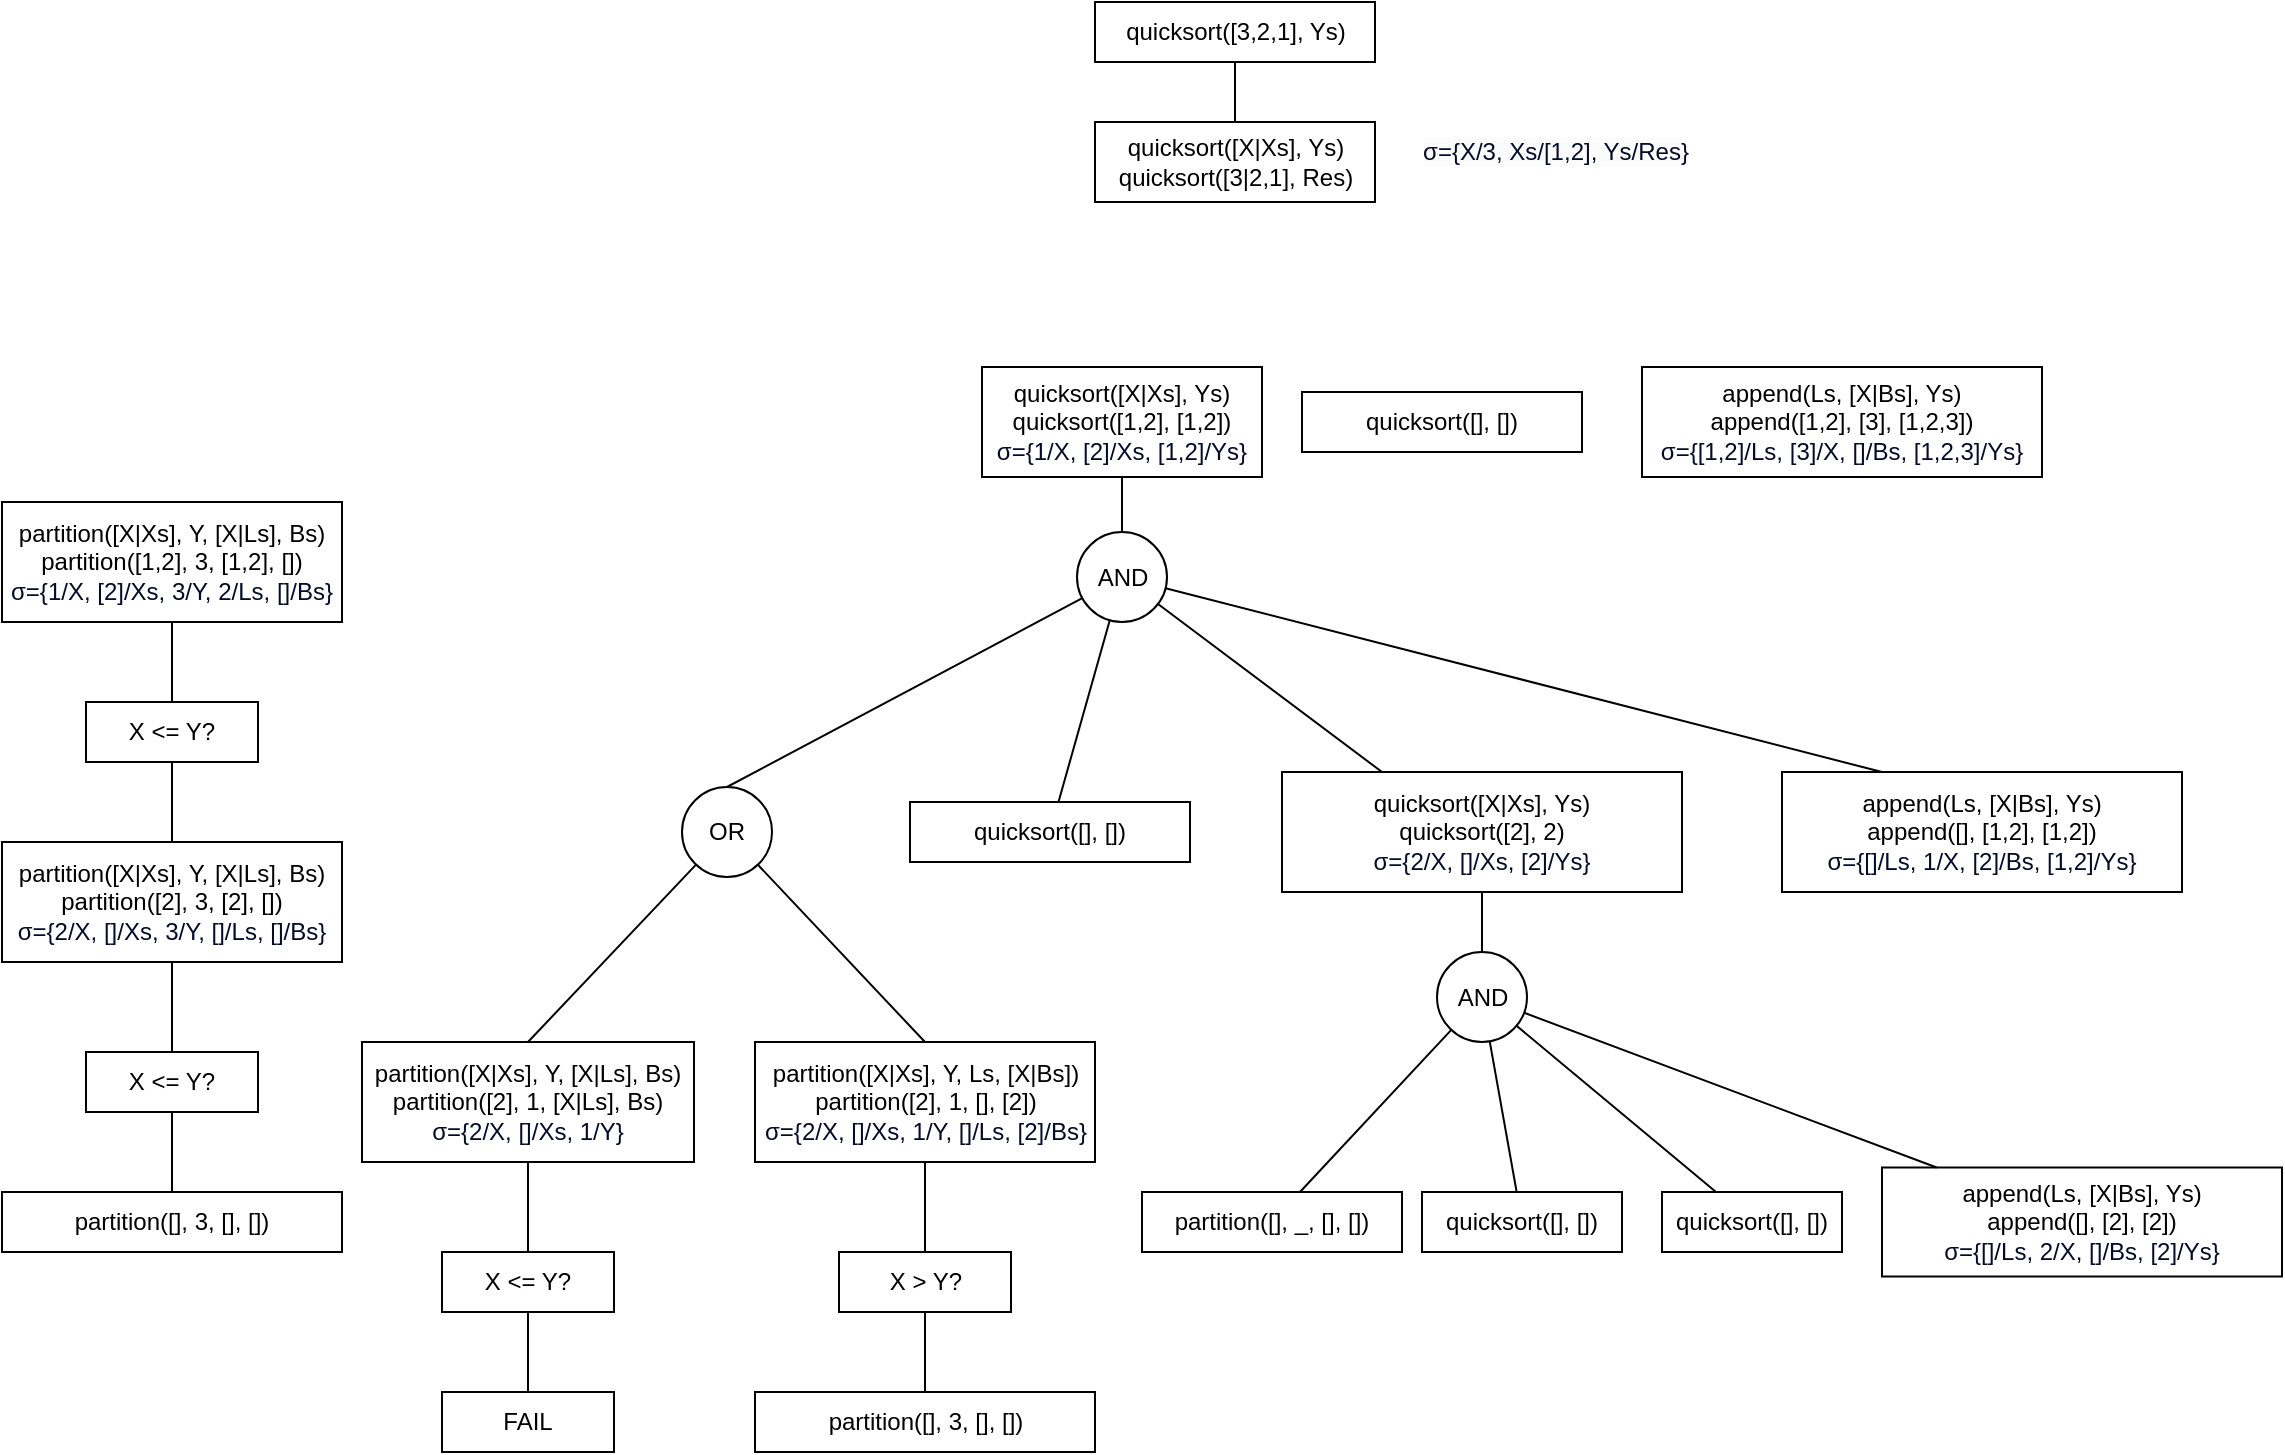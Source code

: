 <mxfile version="24.2.5" type="device" pages="2">
  <diagram name="Страница — 1" id="icP3bFFncq4-kZFxCMhA">
    <mxGraphModel dx="2245" dy="828" grid="1" gridSize="10" guides="1" tooltips="1" connect="1" arrows="1" fold="1" page="1" pageScale="1" pageWidth="827" pageHeight="1169" math="0" shadow="0">
      <root>
        <mxCell id="0" />
        <mxCell id="1" parent="0" />
        <mxCell id="sJM33WFP24mcgbbnaKJ1-2" style="edgeStyle=orthogonalEdgeStyle;rounded=0;orthogonalLoop=1;jettySize=auto;html=1;endArrow=none;endFill=0;" parent="1" source="pPHuiZjJPR0p-3PpB9Uw-1" target="sJM33WFP24mcgbbnaKJ1-1" edge="1">
          <mxGeometry relative="1" as="geometry" />
        </mxCell>
        <mxCell id="pPHuiZjJPR0p-3PpB9Uw-1" value="quicksort([3,2,1], Ys)" style="rounded=0;whiteSpace=wrap;html=1;fillColor=none;" parent="1" vertex="1">
          <mxGeometry x="226.5" y="50" width="140" height="30" as="geometry" />
        </mxCell>
        <mxCell id="pPHuiZjJPR0p-3PpB9Uw-7" style="edgeStyle=none;shape=connector;rounded=0;orthogonalLoop=1;jettySize=auto;html=1;strokeColor=default;align=center;verticalAlign=middle;fontFamily=Helvetica;fontSize=11;fontColor=default;labelBackgroundColor=default;endArrow=none;endFill=0;" parent="1" source="pPHuiZjJPR0p-3PpB9Uw-2" target="pPHuiZjJPR0p-3PpB9Uw-6" edge="1">
          <mxGeometry relative="1" as="geometry" />
        </mxCell>
        <mxCell id="pPHuiZjJPR0p-3PpB9Uw-2" value="partition([X|Xs], Y, [X|Ls], Bs)&lt;br&gt;partition([1,2], 3, [1,2], [])&lt;br&gt;&lt;span style=&quot;color: rgb(4, 12, 40); font-family: &amp;quot;Google Sans&amp;quot;, Arial, sans-serif; text-align: left;&quot;&gt;σ={1/X, [2]/Xs, 3/Y, 2/Ls, []/Bs}&lt;/span&gt;" style="rounded=0;whiteSpace=wrap;html=1;fillColor=none;" parent="1" vertex="1">
          <mxGeometry x="-320" y="300" width="170" height="60" as="geometry" />
        </mxCell>
        <mxCell id="pPHuiZjJPR0p-3PpB9Uw-9" style="edgeStyle=none;shape=connector;rounded=0;orthogonalLoop=1;jettySize=auto;html=1;strokeColor=default;align=center;verticalAlign=middle;fontFamily=Helvetica;fontSize=11;fontColor=default;labelBackgroundColor=default;endArrow=none;endFill=0;" parent="1" source="pPHuiZjJPR0p-3PpB9Uw-6" target="pPHuiZjJPR0p-3PpB9Uw-8" edge="1">
          <mxGeometry relative="1" as="geometry" />
        </mxCell>
        <mxCell id="pPHuiZjJPR0p-3PpB9Uw-6" value="X &amp;lt;= Y?" style="rounded=0;whiteSpace=wrap;html=1;fillColor=none;" parent="1" vertex="1">
          <mxGeometry x="-278" y="400" width="86" height="30" as="geometry" />
        </mxCell>
        <mxCell id="pPHuiZjJPR0p-3PpB9Uw-11" style="edgeStyle=none;shape=connector;rounded=0;orthogonalLoop=1;jettySize=auto;html=1;strokeColor=default;align=center;verticalAlign=middle;fontFamily=Helvetica;fontSize=11;fontColor=default;labelBackgroundColor=default;endArrow=none;endFill=0;" parent="1" source="pPHuiZjJPR0p-3PpB9Uw-8" target="pPHuiZjJPR0p-3PpB9Uw-10" edge="1">
          <mxGeometry relative="1" as="geometry" />
        </mxCell>
        <mxCell id="pPHuiZjJPR0p-3PpB9Uw-8" value="partition([X|Xs], Y, [X|Ls], Bs)&lt;div&gt;partition([2], 3, [2], [])&lt;br&gt;&lt;/div&gt;&lt;div&gt;&lt;span style=&quot;color: rgb(4, 12, 40); font-family: &amp;quot;Google Sans&amp;quot;, Arial, sans-serif; text-align: left;&quot;&gt;σ={2/X, []/Xs, 3/Y, []/Ls, []/Bs}&lt;/span&gt;&lt;br&gt;&lt;/div&gt;" style="rounded=0;whiteSpace=wrap;html=1;fillColor=none;" parent="1" vertex="1">
          <mxGeometry x="-320" y="470" width="170" height="60" as="geometry" />
        </mxCell>
        <mxCell id="pPHuiZjJPR0p-3PpB9Uw-13" style="edgeStyle=none;shape=connector;rounded=0;orthogonalLoop=1;jettySize=auto;html=1;strokeColor=default;align=center;verticalAlign=middle;fontFamily=Helvetica;fontSize=11;fontColor=default;labelBackgroundColor=default;endArrow=none;endFill=0;" parent="1" source="pPHuiZjJPR0p-3PpB9Uw-10" target="pPHuiZjJPR0p-3PpB9Uw-12" edge="1">
          <mxGeometry relative="1" as="geometry" />
        </mxCell>
        <mxCell id="pPHuiZjJPR0p-3PpB9Uw-10" value="X &amp;lt;= Y?" style="rounded=0;whiteSpace=wrap;html=1;fillColor=none;" parent="1" vertex="1">
          <mxGeometry x="-278" y="575" width="86" height="30" as="geometry" />
        </mxCell>
        <mxCell id="pPHuiZjJPR0p-3PpB9Uw-12" value="partition([], 3, [], [])" style="rounded=0;whiteSpace=wrap;html=1;fillColor=none;" parent="1" vertex="1">
          <mxGeometry x="-320" y="645" width="170" height="30" as="geometry" />
        </mxCell>
        <mxCell id="36p-5_c4yw61lFbR9wEf-15" style="edgeStyle=none;rounded=0;orthogonalLoop=1;jettySize=auto;html=1;exitX=0.5;exitY=1;exitDx=0;exitDy=0;strokeColor=default;align=center;verticalAlign=middle;fontFamily=Helvetica;fontSize=11;fontColor=default;labelBackgroundColor=default;endArrow=none;endFill=0;" parent="1" source="pPHuiZjJPR0p-3PpB9Uw-21" target="36p-5_c4yw61lFbR9wEf-10" edge="1">
          <mxGeometry relative="1" as="geometry" />
        </mxCell>
        <mxCell id="pPHuiZjJPR0p-3PpB9Uw-21" value="quicksort([X|Xs], Ys)&lt;br&gt;quicksort([1,2], [1,2])&lt;br&gt;&lt;span style=&quot;color: rgb(4, 12, 40); font-family: &amp;quot;Google Sans&amp;quot;, Arial, sans-serif; text-align: left;&quot;&gt;σ={1/X, [2]/Xs, [1,2]/Ys}&lt;/span&gt;" style="rounded=0;whiteSpace=wrap;html=1;fillColor=none;" parent="1" vertex="1">
          <mxGeometry x="170" y="232.5" width="140" height="55" as="geometry" />
        </mxCell>
        <mxCell id="pPHuiZjJPR0p-3PpB9Uw-26" style="edgeStyle=none;shape=connector;rounded=0;orthogonalLoop=1;jettySize=auto;html=1;exitX=0.5;exitY=1;exitDx=0;exitDy=0;entryX=0.5;entryY=0;entryDx=0;entryDy=0;strokeColor=default;align=center;verticalAlign=middle;fontFamily=Helvetica;fontSize=11;fontColor=default;labelBackgroundColor=default;endArrow=none;endFill=0;" parent="1" source="pPHuiZjJPR0p-3PpB9Uw-23" target="pPHuiZjJPR0p-3PpB9Uw-25" edge="1">
          <mxGeometry relative="1" as="geometry" />
        </mxCell>
        <mxCell id="36p-5_c4yw61lFbR9wEf-12" style="edgeStyle=none;rounded=0;orthogonalLoop=1;jettySize=auto;html=1;exitX=0.5;exitY=0;exitDx=0;exitDy=0;strokeColor=default;align=center;verticalAlign=middle;fontFamily=Helvetica;fontSize=11;fontColor=default;labelBackgroundColor=default;endArrow=none;endFill=0;" parent="1" source="pPHuiZjJPR0p-3PpB9Uw-23" target="36p-5_c4yw61lFbR9wEf-11" edge="1">
          <mxGeometry relative="1" as="geometry" />
        </mxCell>
        <mxCell id="pPHuiZjJPR0p-3PpB9Uw-23" value="partition([X|Xs], Y, [X|Ls], Bs)&lt;br&gt;partition([2], 1, [X|Ls], Bs)&lt;br&gt;&lt;span style=&quot;color: rgb(4, 12, 40); font-family: &amp;quot;Google Sans&amp;quot;, Arial, sans-serif; text-align: left;&quot;&gt;σ={2/X, []/Xs, 1/Y}&lt;/span&gt;" style="rounded=0;whiteSpace=wrap;html=1;fillColor=none;" parent="1" vertex="1">
          <mxGeometry x="-140" y="570" width="166" height="60" as="geometry" />
        </mxCell>
        <mxCell id="pPHuiZjJPR0p-3PpB9Uw-25" value="X &amp;lt;= Y?" style="rounded=0;whiteSpace=wrap;html=1;fillColor=none;" parent="1" vertex="1">
          <mxGeometry x="-100" y="675" width="86" height="30" as="geometry" />
        </mxCell>
        <mxCell id="pPHuiZjJPR0p-3PpB9Uw-54" style="edgeStyle=none;shape=connector;rounded=0;orthogonalLoop=1;jettySize=auto;html=1;strokeColor=default;align=center;verticalAlign=middle;fontFamily=Helvetica;fontSize=11;fontColor=default;labelBackgroundColor=default;endArrow=none;endFill=0;" parent="1" source="pPHuiZjJPR0p-3PpB9Uw-34" target="36p-5_c4yw61lFbR9wEf-10" edge="1">
          <mxGeometry relative="1" as="geometry" />
        </mxCell>
        <mxCell id="pPHuiZjJPR0p-3PpB9Uw-34" value="quicksort([], [])" style="rounded=0;whiteSpace=wrap;html=1;fillColor=none;" parent="1" vertex="1">
          <mxGeometry x="134" y="450" width="140" height="30" as="geometry" />
        </mxCell>
        <mxCell id="CjEijU1j46je_lSr82Wb-22" style="edgeStyle=none;shape=connector;rounded=0;orthogonalLoop=1;jettySize=auto;html=1;strokeColor=default;align=center;verticalAlign=middle;fontFamily=Helvetica;fontSize=11;fontColor=default;labelBackgroundColor=default;endArrow=none;endFill=0;" parent="1" source="36p-5_c4yw61lFbR9wEf-16" target="CjEijU1j46je_lSr82Wb-21" edge="1">
          <mxGeometry relative="1" as="geometry" />
        </mxCell>
        <mxCell id="CjEijU1j46je_lSr82Wb-27" style="edgeStyle=none;shape=connector;rounded=0;orthogonalLoop=1;jettySize=auto;html=1;strokeColor=default;align=center;verticalAlign=middle;fontFamily=Helvetica;fontSize=11;fontColor=default;labelBackgroundColor=default;endArrow=none;endFill=0;" parent="1" source="36p-5_c4yw61lFbR9wEf-16" target="CjEijU1j46je_lSr82Wb-25" edge="1">
          <mxGeometry relative="1" as="geometry" />
        </mxCell>
        <mxCell id="CjEijU1j46je_lSr82Wb-28" style="edgeStyle=none;shape=connector;rounded=0;orthogonalLoop=1;jettySize=auto;html=1;strokeColor=default;align=center;verticalAlign=middle;fontFamily=Helvetica;fontSize=11;fontColor=default;labelBackgroundColor=default;endArrow=none;endFill=0;" parent="1" source="36p-5_c4yw61lFbR9wEf-16" target="CjEijU1j46je_lSr82Wb-26" edge="1">
          <mxGeometry relative="1" as="geometry" />
        </mxCell>
        <mxCell id="CjEijU1j46je_lSr82Wb-30" style="edgeStyle=none;shape=connector;rounded=0;orthogonalLoop=1;jettySize=auto;html=1;strokeColor=default;align=center;verticalAlign=middle;fontFamily=Helvetica;fontSize=11;fontColor=default;labelBackgroundColor=default;endArrow=none;endFill=0;" parent="1" source="36p-5_c4yw61lFbR9wEf-16" target="CjEijU1j46je_lSr82Wb-29" edge="1">
          <mxGeometry relative="1" as="geometry" />
        </mxCell>
        <mxCell id="36p-5_c4yw61lFbR9wEf-17" style="edgeStyle=none;rounded=0;orthogonalLoop=1;jettySize=auto;html=1;strokeColor=default;align=center;verticalAlign=middle;fontFamily=Helvetica;fontSize=11;fontColor=default;labelBackgroundColor=default;endArrow=none;endFill=0;" parent="1" source="pPHuiZjJPR0p-3PpB9Uw-56" target="36p-5_c4yw61lFbR9wEf-16" edge="1">
          <mxGeometry relative="1" as="geometry" />
        </mxCell>
        <mxCell id="pPHuiZjJPR0p-3PpB9Uw-56" value="quicksort([X|Xs], Ys)&lt;div&gt;quicksort([2], 2)&lt;br&gt;&lt;span style=&quot;color: rgb(4, 12, 40); font-family: &amp;quot;Google Sans&amp;quot;, Arial, sans-serif; text-align: left;&quot;&gt;σ={2/X, []/Xs, [2]/Ys}&lt;/span&gt;&lt;br&gt;&lt;/div&gt;" style="rounded=0;whiteSpace=wrap;html=1;fillColor=none;" parent="1" vertex="1">
          <mxGeometry x="320" y="435" width="200" height="60" as="geometry" />
        </mxCell>
        <mxCell id="pPHuiZjJPR0p-3PpB9Uw-58" style="edgeStyle=none;shape=connector;rounded=0;orthogonalLoop=1;jettySize=auto;html=1;exitX=0.25;exitY=0;exitDx=0;exitDy=0;strokeColor=default;align=center;verticalAlign=middle;fontFamily=Helvetica;fontSize=11;fontColor=default;labelBackgroundColor=default;endArrow=none;endFill=0;" parent="1" source="pPHuiZjJPR0p-3PpB9Uw-56" target="36p-5_c4yw61lFbR9wEf-10" edge="1">
          <mxGeometry relative="1" as="geometry" />
        </mxCell>
        <mxCell id="pPHuiZjJPR0p-3PpB9Uw-60" value="append(Ls, [X|Bs], Ys)&lt;div&gt;append([], [1,2], [1,2])&lt;br&gt;&lt;span style=&quot;color: rgb(4, 12, 40); font-family: &amp;quot;Google Sans&amp;quot;, Arial, sans-serif; text-align: left;&quot;&gt;σ={[]/Ls, 1/X, [2]/Bs, [1,2]/Ys}&lt;/span&gt;&lt;br&gt;&lt;/div&gt;" style="rounded=0;whiteSpace=wrap;html=1;fillColor=none;" parent="1" vertex="1">
          <mxGeometry x="570" y="435" width="200" height="60" as="geometry" />
        </mxCell>
        <mxCell id="pPHuiZjJPR0p-3PpB9Uw-62" style="edgeStyle=none;shape=connector;rounded=0;orthogonalLoop=1;jettySize=auto;html=1;exitX=0.25;exitY=0;exitDx=0;exitDy=0;strokeColor=default;align=center;verticalAlign=middle;fontFamily=Helvetica;fontSize=11;fontColor=default;labelBackgroundColor=default;endArrow=none;endFill=0;" parent="1" source="pPHuiZjJPR0p-3PpB9Uw-60" target="36p-5_c4yw61lFbR9wEf-10" edge="1">
          <mxGeometry relative="1" as="geometry" />
        </mxCell>
        <mxCell id="pPHuiZjJPR0p-3PpB9Uw-66" value="quicksort([], [])" style="rounded=0;whiteSpace=wrap;html=1;fillColor=none;" parent="1" vertex="1">
          <mxGeometry x="330" y="245" width="140" height="30" as="geometry" />
        </mxCell>
        <mxCell id="pPHuiZjJPR0p-3PpB9Uw-70" value="append(Ls, [X|Bs], Ys)&lt;div&gt;append([1,2], [3], [1,2,3])&lt;br&gt;&lt;/div&gt;&lt;div&gt;&lt;span style=&quot;color: rgb(4, 12, 40); font-family: &amp;quot;Google Sans&amp;quot;, Arial, sans-serif; text-align: left;&quot;&gt;σ={[1,2]/Ls, [3]/X, []/Bs, [1,2,3]/Ys}&lt;/span&gt;&lt;br&gt;&lt;/div&gt;" style="rounded=0;whiteSpace=wrap;html=1;fillColor=none;" parent="1" vertex="1">
          <mxGeometry x="500" y="232.5" width="200" height="55" as="geometry" />
        </mxCell>
        <mxCell id="CjEijU1j46je_lSr82Wb-11" style="edgeStyle=none;shape=connector;rounded=0;orthogonalLoop=1;jettySize=auto;html=1;exitX=0.5;exitY=0;exitDx=0;exitDy=0;entryX=0.5;entryY=1;entryDx=0;entryDy=0;strokeColor=default;align=center;verticalAlign=middle;fontFamily=Helvetica;fontSize=11;fontColor=default;labelBackgroundColor=default;endArrow=none;endFill=0;" parent="1" source="CjEijU1j46je_lSr82Wb-10" target="pPHuiZjJPR0p-3PpB9Uw-25" edge="1">
          <mxGeometry relative="1" as="geometry" />
        </mxCell>
        <mxCell id="CjEijU1j46je_lSr82Wb-10" value="FAIL" style="rounded=0;whiteSpace=wrap;html=1;fillColor=none;" parent="1" vertex="1">
          <mxGeometry x="-100" y="745" width="86" height="30" as="geometry" />
        </mxCell>
        <mxCell id="CjEijU1j46je_lSr82Wb-16" style="edgeStyle=none;shape=connector;rounded=0;orthogonalLoop=1;jettySize=auto;html=1;strokeColor=default;align=center;verticalAlign=middle;fontFamily=Helvetica;fontSize=11;fontColor=default;labelBackgroundColor=default;endArrow=none;endFill=0;" parent="1" source="CjEijU1j46je_lSr82Wb-12" target="CjEijU1j46je_lSr82Wb-15" edge="1">
          <mxGeometry relative="1" as="geometry" />
        </mxCell>
        <mxCell id="36p-5_c4yw61lFbR9wEf-13" style="edgeStyle=none;rounded=0;orthogonalLoop=1;jettySize=auto;html=1;exitX=0.5;exitY=0;exitDx=0;exitDy=0;strokeColor=default;align=center;verticalAlign=middle;fontFamily=Helvetica;fontSize=11;fontColor=default;labelBackgroundColor=default;endArrow=none;endFill=0;" parent="1" source="CjEijU1j46je_lSr82Wb-12" target="36p-5_c4yw61lFbR9wEf-11" edge="1">
          <mxGeometry relative="1" as="geometry" />
        </mxCell>
        <mxCell id="CjEijU1j46je_lSr82Wb-12" value="partition([X|Xs], Y, Ls, [X|Bs])&lt;div&gt;partition([2], 1, [], [2])&lt;br&gt;&lt;span style=&quot;color: rgb(4, 12, 40); font-family: &amp;quot;Google Sans&amp;quot;, Arial, sans-serif; text-align: left;&quot;&gt;σ={2/X, []/Xs, 1/Y, []/Ls, [2]/Bs}&lt;/span&gt;&lt;br&gt;&lt;/div&gt;" style="rounded=0;whiteSpace=wrap;html=1;fillColor=none;" parent="1" vertex="1">
          <mxGeometry x="56.5" y="570" width="170" height="60" as="geometry" />
        </mxCell>
        <mxCell id="CjEijU1j46je_lSr82Wb-19" style="edgeStyle=none;shape=connector;rounded=0;orthogonalLoop=1;jettySize=auto;html=1;strokeColor=default;align=center;verticalAlign=middle;fontFamily=Helvetica;fontSize=11;fontColor=default;labelBackgroundColor=default;endArrow=none;endFill=0;" parent="1" source="CjEijU1j46je_lSr82Wb-15" target="CjEijU1j46je_lSr82Wb-18" edge="1">
          <mxGeometry relative="1" as="geometry" />
        </mxCell>
        <mxCell id="CjEijU1j46je_lSr82Wb-15" value="X &amp;gt; Y?" style="rounded=0;whiteSpace=wrap;html=1;fillColor=none;" parent="1" vertex="1">
          <mxGeometry x="98.5" y="675" width="86" height="30" as="geometry" />
        </mxCell>
        <mxCell id="CjEijU1j46je_lSr82Wb-18" value="partition([], 3, [], [])" style="rounded=0;whiteSpace=wrap;html=1;fillColor=none;" parent="1" vertex="1">
          <mxGeometry x="56.5" y="745" width="170" height="30" as="geometry" />
        </mxCell>
        <mxCell id="CjEijU1j46je_lSr82Wb-21" value="partition([], _, [], [])" style="rounded=0;whiteSpace=wrap;html=1;fillColor=none;" parent="1" vertex="1">
          <mxGeometry x="250" y="645" width="130" height="30" as="geometry" />
        </mxCell>
        <mxCell id="CjEijU1j46je_lSr82Wb-25" value="quicksort([], [])" style="rounded=0;whiteSpace=wrap;html=1;fillColor=none;" parent="1" vertex="1">
          <mxGeometry x="390" y="645" width="100" height="30" as="geometry" />
        </mxCell>
        <mxCell id="CjEijU1j46je_lSr82Wb-26" value="quicksort([], [])" style="rounded=0;whiteSpace=wrap;html=1;fillColor=none;" parent="1" vertex="1">
          <mxGeometry x="510" y="645" width="90" height="30" as="geometry" />
        </mxCell>
        <mxCell id="CjEijU1j46je_lSr82Wb-29" value="append(Ls, [X|Bs], Ys)&lt;br&gt;append([], [2], [2])&lt;br&gt;&lt;span style=&quot;color: rgb(4, 12, 40); font-family: &amp;quot;Google Sans&amp;quot;, Arial, sans-serif; text-align: left;&quot;&gt;σ={[]/Ls, 2/X, []/Bs, [2]/Ys}&lt;/span&gt;" style="rounded=0;whiteSpace=wrap;html=1;fillColor=none;" parent="1" vertex="1">
          <mxGeometry x="620" y="632.75" width="200" height="54.5" as="geometry" />
        </mxCell>
        <mxCell id="CjEijU1j46je_lSr82Wb-41" style="edgeStyle=none;shape=connector;rounded=0;orthogonalLoop=1;jettySize=auto;html=1;exitX=0.5;exitY=1;exitDx=0;exitDy=0;strokeColor=default;align=center;verticalAlign=middle;fontFamily=Helvetica;fontSize=11;fontColor=default;labelBackgroundColor=default;endArrow=none;endFill=0;" parent="1" source="pPHuiZjJPR0p-3PpB9Uw-8" target="pPHuiZjJPR0p-3PpB9Uw-8" edge="1">
          <mxGeometry relative="1" as="geometry" />
        </mxCell>
        <mxCell id="36p-5_c4yw61lFbR9wEf-10" value="AND" style="ellipse;whiteSpace=wrap;html=1;aspect=fixed;" parent="1" vertex="1">
          <mxGeometry x="217.5" y="315" width="45" height="45" as="geometry" />
        </mxCell>
        <mxCell id="36p-5_c4yw61lFbR9wEf-14" style="edgeStyle=none;rounded=0;orthogonalLoop=1;jettySize=auto;html=1;exitX=0.5;exitY=0;exitDx=0;exitDy=0;strokeColor=default;align=center;verticalAlign=middle;fontFamily=Helvetica;fontSize=11;fontColor=default;labelBackgroundColor=default;endArrow=none;endFill=0;" parent="1" source="36p-5_c4yw61lFbR9wEf-11" target="36p-5_c4yw61lFbR9wEf-10" edge="1">
          <mxGeometry relative="1" as="geometry" />
        </mxCell>
        <mxCell id="36p-5_c4yw61lFbR9wEf-11" value="OR" style="ellipse;whiteSpace=wrap;html=1;aspect=fixed;" parent="1" vertex="1">
          <mxGeometry x="20" y="442.5" width="45" height="45" as="geometry" />
        </mxCell>
        <mxCell id="36p-5_c4yw61lFbR9wEf-16" value="AND" style="ellipse;whiteSpace=wrap;html=1;aspect=fixed;" parent="1" vertex="1">
          <mxGeometry x="397.5" y="525" width="45" height="45" as="geometry" />
        </mxCell>
        <mxCell id="sJM33WFP24mcgbbnaKJ1-1" value="quicksort([X|Xs], Ys)&lt;br&gt;quicksort([3|2,1], Res)" style="rounded=0;whiteSpace=wrap;html=1;fillColor=none;" parent="1" vertex="1">
          <mxGeometry x="226.5" y="110" width="140" height="40" as="geometry" />
        </mxCell>
        <mxCell id="sJM33WFP24mcgbbnaKJ1-3" value="&lt;span style=&quot;color: rgb(4, 12, 40); font-family: &amp;quot;Google Sans&amp;quot;, Arial, sans-serif; font-size: 12px; text-align: left; background-color: rgb(251, 251, 251);&quot;&gt;σ={X/3, Xs/[1,2], Ys/Res}&lt;/span&gt;" style="text;html=1;align=center;verticalAlign=middle;whiteSpace=wrap;rounded=0;fontFamily=Helvetica;fontSize=11;fontColor=default;labelBackgroundColor=default;" parent="1" vertex="1">
          <mxGeometry x="366.5" y="110" width="180" height="30" as="geometry" />
        </mxCell>
      </root>
    </mxGraphModel>
  </diagram>
  <diagram id="qQ1llAKUVr1nOXXwsf0D" name="Страница — 2">
    <mxGraphModel dx="2261" dy="844" grid="1" gridSize="10" guides="1" tooltips="1" connect="1" arrows="1" fold="1" page="1" pageScale="1" pageWidth="827" pageHeight="1169" math="0" shadow="0">
      <root>
        <mxCell id="0" />
        <mxCell id="1" parent="0" />
        <mxCell id="wgCkFIP1JZjObDupZGs5-1" style="edgeStyle=orthogonalEdgeStyle;rounded=0;orthogonalLoop=1;jettySize=auto;html=1;endArrow=none;endFill=0;" parent="1" source="wgCkFIP1JZjObDupZGs5-2" target="wgCkFIP1JZjObDupZGs5-3" edge="1">
          <mxGeometry relative="1" as="geometry" />
        </mxCell>
        <mxCell id="wgCkFIP1JZjObDupZGs5-2" value="quicksort([3,1,2], Ys)" style="rounded=0;whiteSpace=wrap;html=1;fillColor=none;" parent="1" vertex="1">
          <mxGeometry x="226.5" y="50" width="140" height="30" as="geometry" />
        </mxCell>
        <mxCell id="wgCkFIP1JZjObDupZGs5-7" style="edgeStyle=orthogonalEdgeStyle;rounded=0;orthogonalLoop=1;jettySize=auto;html=1;strokeColor=default;align=center;verticalAlign=middle;fontFamily=Helvetica;fontSize=11;fontColor=default;labelBackgroundColor=default;endArrow=none;endFill=0;" parent="1" source="wgCkFIP1JZjObDupZGs5-3" target="wgCkFIP1JZjObDupZGs5-6" edge="1">
          <mxGeometry relative="1" as="geometry" />
        </mxCell>
        <mxCell id="wgCkFIP1JZjObDupZGs5-3" value="1) quicksort([X|Xs], Ys)&lt;br&gt;quicksort([3|1,2], Ys)" style="rounded=1;whiteSpace=wrap;html=1;fillColor=none;" parent="1" vertex="1">
          <mxGeometry x="226.5" y="110" width="140" height="40" as="geometry" />
        </mxCell>
        <mxCell id="wgCkFIP1JZjObDupZGs5-4" value="&lt;span style=&quot;color: rgb(4, 12, 40); font-family: &amp;quot;Google Sans&amp;quot;, Arial, sans-serif; font-size: 12px; text-align: left; background-color: rgb(251, 251, 251);&quot;&gt;σ={X/3, Xs/[1,2]}&lt;/span&gt;" style="text;html=1;align=center;verticalAlign=middle;whiteSpace=wrap;rounded=0;fontFamily=Helvetica;fontSize=11;fontColor=default;labelBackgroundColor=default;" parent="1" vertex="1">
          <mxGeometry x="366.5" y="110" width="180" height="30" as="geometry" />
        </mxCell>
        <mxCell id="zNk3hGMXVR_rqqEKDMml-4" style="edgeStyle=orthogonalEdgeStyle;rounded=0;orthogonalLoop=1;jettySize=auto;html=1;strokeColor=default;align=center;verticalAlign=middle;fontFamily=Helvetica;fontSize=11;fontColor=default;labelBackgroundColor=default;endArrow=none;endFill=0;" parent="1" source="wgCkFIP1JZjObDupZGs5-6" target="zNk3hGMXVR_rqqEKDMml-3" edge="1">
          <mxGeometry relative="1" as="geometry" />
        </mxCell>
        <mxCell id="wgCkFIP1JZjObDupZGs5-6" value="partition([1,2], 3, Littles, Bigs)&lt;br&gt;quicksort(Littles, Ls),&lt;div&gt;quicksort(Bigs, Bs),&lt;/div&gt;&lt;div&gt;append(Ls, [3|Bs], Ys)&lt;/div&gt;" style="rounded=0;whiteSpace=wrap;html=1;fillColor=none;" parent="1" vertex="1">
          <mxGeometry x="201.5" y="180" width="190" height="90" as="geometry" />
        </mxCell>
        <mxCell id="zNk3hGMXVR_rqqEKDMml-5" style="rounded=0;orthogonalLoop=1;jettySize=auto;html=1;exitX=1;exitY=0.5;exitDx=0;exitDy=0;strokeColor=default;align=center;verticalAlign=middle;fontFamily=Helvetica;fontSize=11;fontColor=default;labelBackgroundColor=default;endArrow=none;endFill=0;" parent="1" source="zNk3hGMXVR_rqqEKDMml-1" target="zNk3hGMXVR_rqqEKDMml-3" edge="1">
          <mxGeometry relative="1" as="geometry" />
        </mxCell>
        <mxCell id="zNk3hGMXVR_rqqEKDMml-8" style="edgeStyle=none;rounded=0;orthogonalLoop=1;jettySize=auto;html=1;strokeColor=default;align=center;verticalAlign=middle;fontFamily=Helvetica;fontSize=11;fontColor=default;labelBackgroundColor=default;endArrow=none;endFill=0;" parent="1" source="zNk3hGMXVR_rqqEKDMml-1" target="zNk3hGMXVR_rqqEKDMml-7" edge="1">
          <mxGeometry relative="1" as="geometry" />
        </mxCell>
        <mxCell id="zNk3hGMXVR_rqqEKDMml-1" value="3) partition([X|Xs], Y, [X|Ls], Bs)&lt;div&gt;partition([1,2], 3, [1|P1ls], Bigs)&lt;br&gt;&lt;/div&gt;" style="rounded=1;whiteSpace=wrap;html=1;fillColor=none;glass=0;shadow=0;" parent="1" vertex="1">
          <mxGeometry y="270" width="180" height="60" as="geometry" />
        </mxCell>
        <mxCell id="zNk3hGMXVR_rqqEKDMml-2" value="&lt;span style=&quot;color: rgb(4, 12, 40); font-family: &amp;quot;Google Sans&amp;quot;, Arial, sans-serif; font-size: 12px; text-align: left; background-color: rgb(251, 251, 251);&quot;&gt;σ={&lt;/span&gt;&lt;span style=&quot;background-color: rgb(251, 251, 251); color: rgb(4, 12, 40); font-family: &amp;quot;Google Sans&amp;quot;, Arial, sans-serif; font-size: 12px; text-align: left;&quot;&gt;Littles/[1|P1ls],&lt;/span&gt;&lt;div&gt;&lt;span style=&quot;background-color: rgb(251, 251, 251); color: rgb(4, 12, 40); font-family: &amp;quot;Google Sans&amp;quot;, Arial, sans-serif; font-size: 12px; text-align: left;&quot;&gt;X/1, Xs/[2], Y/3, Bs/Bigs,&lt;/span&gt;&lt;/div&gt;&lt;div&gt;&lt;span style=&quot;background-color: rgb(251, 251, 251); color: rgb(4, 12, 40); font-family: &amp;quot;Google Sans&amp;quot;, Arial, sans-serif; font-size: 12px; text-align: left;&quot;&gt;Ls/P1ls}&lt;/span&gt;&lt;/div&gt;" style="text;html=1;align=center;verticalAlign=middle;whiteSpace=wrap;rounded=0;fontFamily=Helvetica;fontSize=11;fontColor=default;labelBackgroundColor=default;" parent="1" vertex="1">
          <mxGeometry x="20" y="220" width="120" height="30" as="geometry" />
        </mxCell>
        <mxCell id="7AcWyMs4EWUeRjuyqdwx-19" style="edgeStyle=none;rounded=0;orthogonalLoop=1;jettySize=auto;html=1;exitX=0.5;exitY=1;exitDx=0;exitDy=0;strokeColor=default;align=center;verticalAlign=middle;fontFamily=Helvetica;fontSize=11;fontColor=default;labelBackgroundColor=default;endArrow=none;endFill=0;" parent="1" source="zNk3hGMXVR_rqqEKDMml-3" target="7AcWyMs4EWUeRjuyqdwx-18" edge="1">
          <mxGeometry relative="1" as="geometry" />
        </mxCell>
        <mxCell id="zNk3hGMXVR_rqqEKDMml-3" value="" style="ellipse;whiteSpace=wrap;html=1;aspect=fixed;fontFamily=Helvetica;fontSize=11;fontColor=default;labelBackgroundColor=default;" parent="1" vertex="1">
          <mxGeometry x="286.5" y="290" width="20" height="20" as="geometry" />
        </mxCell>
        <mxCell id="zNk3hGMXVR_rqqEKDMml-10" style="edgeStyle=none;rounded=0;orthogonalLoop=1;jettySize=auto;html=1;strokeColor=default;align=center;verticalAlign=middle;fontFamily=Helvetica;fontSize=11;fontColor=default;labelBackgroundColor=default;endArrow=none;endFill=0;" parent="1" source="zNk3hGMXVR_rqqEKDMml-7" target="zNk3hGMXVR_rqqEKDMml-9" edge="1">
          <mxGeometry relative="1" as="geometry" />
        </mxCell>
        <mxCell id="zNk3hGMXVR_rqqEKDMml-7" value="1 &amp;lt;= 3,&amp;nbsp;&lt;div&gt;partition([2], 3, P1ls, Bigs)&lt;/div&gt;" style="rounded=0;whiteSpace=wrap;html=1;fillColor=none;" parent="1" vertex="1">
          <mxGeometry x="-2.5" y="350" width="182.5" height="50" as="geometry" />
        </mxCell>
        <mxCell id="zNk3hGMXVR_rqqEKDMml-9" value="3) partition([X|Xs], Y, [X|Ls], Bs)&lt;div&gt;partition([2], 3, [2|P2ls], Bigs)&lt;br&gt;&lt;/div&gt;" style="rounded=1;whiteSpace=wrap;html=1;fillColor=none;" parent="1" vertex="1">
          <mxGeometry x="-1.25" y="420" width="180" height="60" as="geometry" />
        </mxCell>
        <mxCell id="zNk3hGMXVR_rqqEKDMml-11" value="&lt;span style=&quot;color: rgb(4, 12, 40); font-family: &amp;quot;Google Sans&amp;quot;, Arial, sans-serif; font-size: 12px; text-align: left; background-color: rgb(251, 251, 251);&quot;&gt;σ={&lt;/span&gt;&lt;span style=&quot;background-color: rgb(251, 251, 251); color: rgb(4, 12, 40); font-family: &amp;quot;Google Sans&amp;quot;, Arial, sans-serif; font-size: 12px; text-align: left;&quot;&gt;P1ls/[2|P2ls], X/2, Xs/[], Y/3, Ls/P2ls, Bs/Bigs}&lt;/span&gt;" style="text;html=1;align=center;verticalAlign=middle;whiteSpace=wrap;rounded=0;fontFamily=Helvetica;fontSize=11;fontColor=default;labelBackgroundColor=default;" parent="1" vertex="1">
          <mxGeometry x="180" y="470" width="100" height="30" as="geometry" />
        </mxCell>
        <mxCell id="7AcWyMs4EWUeRjuyqdwx-1" style="edgeStyle=none;rounded=0;orthogonalLoop=1;jettySize=auto;html=1;strokeColor=default;align=center;verticalAlign=middle;fontFamily=Helvetica;fontSize=11;fontColor=default;labelBackgroundColor=default;endArrow=none;endFill=0;" parent="1" source="zNk3hGMXVR_rqqEKDMml-9" target="7AcWyMs4EWUeRjuyqdwx-4" edge="1">
          <mxGeometry relative="1" as="geometry">
            <mxPoint x="88.25" y="570" as="sourcePoint" />
          </mxGeometry>
        </mxCell>
        <mxCell id="7AcWyMs4EWUeRjuyqdwx-4" value="2 &amp;lt;= 3,&amp;nbsp;&lt;div&gt;partition([], 3, P2ls, Bigs)&lt;/div&gt;" style="rounded=0;whiteSpace=wrap;html=1;fillColor=none;" parent="1" vertex="1">
          <mxGeometry x="-3.75" y="505" width="182.5" height="50" as="geometry" />
        </mxCell>
        <mxCell id="7AcWyMs4EWUeRjuyqdwx-10" style="edgeStyle=none;rounded=0;orthogonalLoop=1;jettySize=auto;html=1;exitX=0.5;exitY=0;exitDx=0;exitDy=0;strokeColor=default;align=center;verticalAlign=middle;fontFamily=Helvetica;fontSize=11;fontColor=default;labelBackgroundColor=default;endArrow=none;endFill=0;entryX=0.5;entryY=1;entryDx=0;entryDy=0;" parent="1" source="7AcWyMs4EWUeRjuyqdwx-7" target="7AcWyMs4EWUeRjuyqdwx-4" edge="1">
          <mxGeometry relative="1" as="geometry">
            <mxPoint x="100" y="570" as="targetPoint" />
          </mxGeometry>
        </mxCell>
        <mxCell id="7AcWyMs4EWUeRjuyqdwx-7" value="5) partition([], _, [], [])&lt;div&gt;partition([], 3, [], [])&lt;br&gt;&lt;/div&gt;" style="rounded=1;whiteSpace=wrap;html=1;fillColor=none;" parent="1" vertex="1">
          <mxGeometry x="10" y="570" width="160" height="50" as="geometry" />
        </mxCell>
        <mxCell id="7AcWyMs4EWUeRjuyqdwx-15" value="&lt;span style=&quot;color: rgb(4, 12, 40); font-family: &amp;quot;Google Sans&amp;quot;, Arial, sans-serif; font-size: 12px; text-align: left; background-color: rgb(251, 251, 251);&quot;&gt;σ={P2ls/[], Bigs/[]&lt;/span&gt;&lt;span style=&quot;background-color: rgb(251, 251, 251); color: rgb(4, 12, 40); font-family: &amp;quot;Google Sans&amp;quot;, Arial, sans-serif; font-size: 12px; text-align: left;&quot;&gt;}&lt;/span&gt;" style="text;html=1;align=center;verticalAlign=middle;whiteSpace=wrap;rounded=0;fontFamily=Helvetica;fontSize=11;fontColor=default;labelBackgroundColor=default;" parent="1" vertex="1">
          <mxGeometry x="40" y="620" width="100" height="30" as="geometry" />
        </mxCell>
        <mxCell id="7AcWyMs4EWUeRjuyqdwx-24" style="edgeStyle=none;rounded=0;orthogonalLoop=1;jettySize=auto;html=1;entryX=0.5;entryY=0;entryDx=0;entryDy=0;strokeColor=default;align=center;verticalAlign=middle;fontFamily=Helvetica;fontSize=11;fontColor=default;labelBackgroundColor=default;endArrow=none;endFill=0;" parent="1" source="7AcWyMs4EWUeRjuyqdwx-18" target="7AcWyMs4EWUeRjuyqdwx-22" edge="1">
          <mxGeometry relative="1" as="geometry" />
        </mxCell>
        <mxCell id="7AcWyMs4EWUeRjuyqdwx-18" value="quicksort([1,2], Ls),&lt;div&gt;quicksort([], Bs),&lt;/div&gt;&lt;div&gt;append(Ls, [3|Bs], Ys)&lt;/div&gt;" style="rounded=0;whiteSpace=wrap;html=1;fillColor=none;" parent="1" vertex="1">
          <mxGeometry x="201.5" y="350" width="190" height="60" as="geometry" />
        </mxCell>
        <mxCell id="7AcWyMs4EWUeRjuyqdwx-20" value="&lt;span style=&quot;color: rgb(4, 12, 40); font-family: &amp;quot;Google Sans&amp;quot;, Arial, sans-serif; font-size: 12px; text-align: left; background-color: rgb(251, 251, 251);&quot;&gt;σ={Littles/[1,2], Bigs/[]}&lt;/span&gt;" style="text;html=1;align=center;verticalAlign=middle;whiteSpace=wrap;rounded=0;fontFamily=Helvetica;fontSize=11;fontColor=default;labelBackgroundColor=default;" parent="1" vertex="1">
          <mxGeometry x="270" y="320" width="210" height="30" as="geometry" />
        </mxCell>
        <mxCell id="7AcWyMs4EWUeRjuyqdwx-26" style="edgeStyle=none;rounded=0;orthogonalLoop=1;jettySize=auto;html=1;exitX=1;exitY=0.5;exitDx=0;exitDy=0;strokeColor=default;align=center;verticalAlign=middle;fontFamily=Helvetica;fontSize=11;fontColor=default;labelBackgroundColor=default;endArrow=none;endFill=0;" parent="1" source="7AcWyMs4EWUeRjuyqdwx-22" target="7AcWyMs4EWUeRjuyqdwx-25" edge="1">
          <mxGeometry relative="1" as="geometry" />
        </mxCell>
        <mxCell id="7AcWyMs4EWUeRjuyqdwx-22" value="" style="ellipse;whiteSpace=wrap;html=1;aspect=fixed;fontFamily=Helvetica;fontSize=11;fontColor=default;labelBackgroundColor=default;" parent="1" vertex="1">
          <mxGeometry x="286.5" y="445" width="20" height="20" as="geometry" />
        </mxCell>
        <mxCell id="7AcWyMs4EWUeRjuyqdwx-29" style="edgeStyle=none;rounded=0;orthogonalLoop=1;jettySize=auto;html=1;strokeColor=default;align=center;verticalAlign=middle;fontFamily=Helvetica;fontSize=11;fontColor=default;labelBackgroundColor=default;endArrow=none;endFill=0;" parent="1" source="7AcWyMs4EWUeRjuyqdwx-25" target="7AcWyMs4EWUeRjuyqdwx-28" edge="1">
          <mxGeometry relative="1" as="geometry" />
        </mxCell>
        <mxCell id="7AcWyMs4EWUeRjuyqdwx-25" value="1) quicksort([X|Xs], Ys)&lt;br&gt;quicksort([1|2], Ls)" style="rounded=1;whiteSpace=wrap;html=1;fillColor=none;" parent="1" vertex="1">
          <mxGeometry x="414" y="435" width="140" height="40" as="geometry" />
        </mxCell>
        <mxCell id="iNRfHVtzoppP8amUmma--2" style="edgeStyle=none;rounded=0;orthogonalLoop=1;jettySize=auto;html=1;strokeColor=default;align=center;verticalAlign=middle;fontFamily=Helvetica;fontSize=11;fontColor=default;labelBackgroundColor=default;endArrow=none;endFill=0;" parent="1" source="7AcWyMs4EWUeRjuyqdwx-28" target="iNRfHVtzoppP8amUmma--1" edge="1">
          <mxGeometry relative="1" as="geometry" />
        </mxCell>
        <mxCell id="7AcWyMs4EWUeRjuyqdwx-28" value="partition([2], 1, Q1Littles, Q1Bigs)&lt;br&gt;quicksort(Q1Littles, Q1Ls),&lt;div&gt;quicksort(Q1Bigs, Q1Bs),&lt;/div&gt;&lt;div&gt;append(Q1Ls, [1|Q1Bs], Ls)&lt;/div&gt;" style="rounded=0;whiteSpace=wrap;html=1;fillColor=none;" parent="1" vertex="1">
          <mxGeometry x="389" y="510" width="190" height="90" as="geometry" />
        </mxCell>
        <mxCell id="iNRfHVtzoppP8amUmma--4" style="edgeStyle=none;rounded=0;orthogonalLoop=1;jettySize=auto;html=1;strokeColor=default;align=center;verticalAlign=middle;fontFamily=Helvetica;fontSize=11;fontColor=default;labelBackgroundColor=default;endArrow=none;endFill=0;dashed=1;" parent="1" source="iNRfHVtzoppP8amUmma--1" target="iNRfHVtzoppP8amUmma--3" edge="1">
          <mxGeometry relative="1" as="geometry" />
        </mxCell>
        <mxCell id="iNRfHVtzoppP8amUmma--31" style="edgeStyle=none;rounded=0;orthogonalLoop=1;jettySize=auto;html=1;strokeColor=default;align=center;verticalAlign=middle;fontFamily=Helvetica;fontSize=11;fontColor=default;labelBackgroundColor=default;endArrow=none;endFill=0;" parent="1" source="iNRfHVtzoppP8amUmma--1" target="iNRfHVtzoppP8amUmma--30" edge="1">
          <mxGeometry relative="1" as="geometry" />
        </mxCell>
        <mxCell id="iNRfHVtzoppP8amUmma--1" value="" style="ellipse;whiteSpace=wrap;html=1;aspect=fixed;fontFamily=Helvetica;fontSize=11;fontColor=default;labelBackgroundColor=default;" parent="1" vertex="1">
          <mxGeometry x="474" y="660" width="20" height="20" as="geometry" />
        </mxCell>
        <mxCell id="iNRfHVtzoppP8amUmma--3" value="3) partition([X|Xs], Y, [X|Ls], Bs)&lt;div&gt;partition([2], 1, [1|P3ls], Q1Bigs)&lt;br&gt;&lt;/div&gt;" style="rounded=1;whiteSpace=wrap;html=1;fillColor=none;" parent="1" vertex="1">
          <mxGeometry x="579" y="690" width="180" height="60" as="geometry" />
        </mxCell>
        <mxCell id="iNRfHVtzoppP8amUmma--5" value="&lt;span style=&quot;color: rgb(4, 12, 40); font-family: &amp;quot;Google Sans&amp;quot;, Arial, sans-serif; font-size: 12px; text-align: left; background-color: rgb(251, 251, 251);&quot;&gt;σ={Q1Littles/[1|P3ls], X/2, Xs/[], Y/1, Ls/P3ls, Bs/Q1Bigs&lt;/span&gt;&lt;span style=&quot;background-color: rgb(251, 251, 251); color: rgb(4, 12, 40); font-family: &amp;quot;Google Sans&amp;quot;, Arial, sans-serif; font-size: 12px; text-align: left;&quot;&gt;}&lt;/span&gt;" style="text;html=1;align=center;verticalAlign=middle;whiteSpace=wrap;rounded=0;fontFamily=Helvetica;fontSize=11;fontColor=default;labelBackgroundColor=default;" parent="1" vertex="1">
          <mxGeometry x="629" y="760" width="130" height="30" as="geometry" />
        </mxCell>
        <mxCell id="iNRfHVtzoppP8amUmma--8" style="edgeStyle=none;rounded=0;orthogonalLoop=1;jettySize=auto;html=1;strokeColor=default;align=center;verticalAlign=middle;fontFamily=Helvetica;fontSize=11;fontColor=default;labelBackgroundColor=default;endArrow=none;endFill=0;dashed=1;" parent="1" source="iNRfHVtzoppP8amUmma--6" target="iNRfHVtzoppP8amUmma--7" edge="1">
          <mxGeometry relative="1" as="geometry" />
        </mxCell>
        <mxCell id="iNRfHVtzoppP8amUmma--9" style="edgeStyle=none;rounded=0;orthogonalLoop=1;jettySize=auto;html=1;exitX=0.5;exitY=0;exitDx=0;exitDy=0;entryX=0.5;entryY=1;entryDx=0;entryDy=0;strokeColor=default;align=center;verticalAlign=middle;fontFamily=Helvetica;fontSize=11;fontColor=default;labelBackgroundColor=default;endArrow=none;endFill=0;dashed=1;" parent="1" source="iNRfHVtzoppP8amUmma--6" target="iNRfHVtzoppP8amUmma--3" edge="1">
          <mxGeometry relative="1" as="geometry" />
        </mxCell>
        <mxCell id="iNRfHVtzoppP8amUmma--6" value="2 &amp;lt;= 1" style="rounded=0;whiteSpace=wrap;html=1;fillColor=none;" parent="1" vertex="1">
          <mxGeometry x="679.5" y="820" width="76" height="30" as="geometry" />
        </mxCell>
        <mxCell id="iNRfHVtzoppP8amUmma--7" value="FAIL" style="rounded=0;whiteSpace=wrap;html=1;fillColor=none;" parent="1" vertex="1">
          <mxGeometry x="690.62" y="870" width="53.75" height="30" as="geometry" />
        </mxCell>
        <mxCell id="iNRfHVtzoppP8amUmma--13" style="edgeStyle=none;rounded=0;orthogonalLoop=1;jettySize=auto;html=1;strokeColor=default;align=center;verticalAlign=middle;fontFamily=Helvetica;fontSize=11;fontColor=default;labelBackgroundColor=default;endArrow=none;endFill=0;" parent="1" source="iNRfHVtzoppP8amUmma--10" target="iNRfHVtzoppP8amUmma--1" edge="1">
          <mxGeometry relative="1" as="geometry" />
        </mxCell>
        <mxCell id="iNRfHVtzoppP8amUmma--17" style="edgeStyle=none;rounded=0;orthogonalLoop=1;jettySize=auto;html=1;strokeColor=default;align=center;verticalAlign=middle;fontFamily=Helvetica;fontSize=11;fontColor=default;labelBackgroundColor=default;endArrow=none;endFill=0;" parent="1" source="iNRfHVtzoppP8amUmma--10" target="iNRfHVtzoppP8amUmma--16" edge="1">
          <mxGeometry relative="1" as="geometry" />
        </mxCell>
        <mxCell id="iNRfHVtzoppP8amUmma--10" value="4) partition([X|Xs], Y, Ls, [X|Bs])&lt;div&gt;partition([2], 1, Q1Littles, [2|P3bs])&lt;br&gt;&lt;/div&gt;" style="rounded=1;whiteSpace=wrap;html=1;fillColor=none;" parent="1" vertex="1">
          <mxGeometry x="782.74" y="640" width="190" height="60" as="geometry" />
        </mxCell>
        <mxCell id="iNRfHVtzoppP8amUmma--11" style="edgeStyle=none;rounded=0;orthogonalLoop=1;jettySize=auto;html=1;exitX=0.5;exitY=0;exitDx=0;exitDy=0;strokeColor=default;align=center;verticalAlign=middle;fontFamily=Helvetica;fontSize=11;fontColor=default;labelBackgroundColor=default;endArrow=none;endFill=0;" parent="1" source="iNRfHVtzoppP8amUmma--10" target="iNRfHVtzoppP8amUmma--10" edge="1">
          <mxGeometry relative="1" as="geometry" />
        </mxCell>
        <mxCell id="iNRfHVtzoppP8amUmma--14" value="&lt;span style=&quot;color: rgb(4, 12, 40); font-family: &amp;quot;Google Sans&amp;quot;, Arial, sans-serif; font-size: 12px; text-align: left; background-color: rgb(251, 251, 251);&quot;&gt;σ={Q1Bigs/[2|P3bs], X/2, Xs/[], Y/1, Ls/Q1Littles, Bs/P3Bs&lt;/span&gt;&lt;span style=&quot;background-color: rgb(251, 251, 251); color: rgb(4, 12, 40); font-family: &amp;quot;Google Sans&amp;quot;, Arial, sans-serif; font-size: 12px; text-align: left;&quot;&gt;}&lt;/span&gt;" style="text;html=1;align=center;verticalAlign=middle;whiteSpace=wrap;rounded=0;fontFamily=Helvetica;fontSize=11;fontColor=default;labelBackgroundColor=default;" parent="1" vertex="1">
          <mxGeometry x="798.99" y="600" width="130" height="30" as="geometry" />
        </mxCell>
        <mxCell id="iNRfHVtzoppP8amUmma--16" value="2 &amp;gt; 1,&amp;nbsp;&lt;div&gt;partition([], 1, Q1Littles, P3bs)&lt;/div&gt;" style="rounded=0;whiteSpace=wrap;html=1;fillColor=none;" parent="1" vertex="1">
          <mxGeometry x="786.49" y="740" width="182.5" height="50" as="geometry" />
        </mxCell>
        <mxCell id="iNRfHVtzoppP8amUmma--24" style="edgeStyle=none;rounded=0;orthogonalLoop=1;jettySize=auto;html=1;exitX=0.5;exitY=0;exitDx=0;exitDy=0;strokeColor=default;align=center;verticalAlign=middle;fontFamily=Helvetica;fontSize=11;fontColor=default;labelBackgroundColor=default;endArrow=none;endFill=0;entryX=0.5;entryY=1;entryDx=0;entryDy=0;" parent="1" source="iNRfHVtzoppP8amUmma--25" target="iNRfHVtzoppP8amUmma--16" edge="1">
          <mxGeometry relative="1" as="geometry">
            <mxPoint x="1093.87" y="910" as="targetPoint" />
          </mxGeometry>
        </mxCell>
        <mxCell id="iNRfHVtzoppP8amUmma--25" value="5) partition([], _, [], [])&lt;div&gt;partition([], 1, [], [])&lt;br&gt;&lt;/div&gt;" style="rounded=1;whiteSpace=wrap;html=1;fillColor=none;" parent="1" vertex="1">
          <mxGeometry x="798.99" y="820" width="160" height="50" as="geometry" />
        </mxCell>
        <mxCell id="iNRfHVtzoppP8amUmma--28" value="&lt;span style=&quot;color: rgb(4, 12, 40); font-family: &amp;quot;Google Sans&amp;quot;, Arial, sans-serif; font-size: 12px; text-align: left; background-color: rgb(251, 251, 251);&quot;&gt;σ={P3bs/[], Q1Littles/[]&lt;/span&gt;&lt;span style=&quot;background-color: rgb(251, 251, 251); color: rgb(4, 12, 40); font-family: &amp;quot;Google Sans&amp;quot;, Arial, sans-serif; font-size: 12px; text-align: left;&quot;&gt;}&lt;/span&gt;" style="text;html=1;align=center;verticalAlign=middle;whiteSpace=wrap;rounded=0;fontFamily=Helvetica;fontSize=11;fontColor=default;labelBackgroundColor=default;" parent="1" vertex="1">
          <mxGeometry x="818.99" y="870" width="150" height="30" as="geometry" />
        </mxCell>
        <mxCell id="iNRfHVtzoppP8amUmma--29" style="edgeStyle=none;rounded=0;orthogonalLoop=1;jettySize=auto;html=1;exitX=0.25;exitY=1;exitDx=0;exitDy=0;strokeColor=default;align=center;verticalAlign=middle;fontFamily=Helvetica;fontSize=11;fontColor=default;labelBackgroundColor=default;endArrow=none;endFill=0;" parent="1" source="iNRfHVtzoppP8amUmma--28" target="iNRfHVtzoppP8amUmma--28" edge="1">
          <mxGeometry relative="1" as="geometry" />
        </mxCell>
        <mxCell id="iNRfHVtzoppP8amUmma--34" style="edgeStyle=none;rounded=0;orthogonalLoop=1;jettySize=auto;html=1;strokeColor=default;align=center;verticalAlign=middle;fontFamily=Helvetica;fontSize=11;fontColor=default;labelBackgroundColor=default;endArrow=none;endFill=0;" parent="1" source="iNRfHVtzoppP8amUmma--30" target="iNRfHVtzoppP8amUmma--32" edge="1">
          <mxGeometry relative="1" as="geometry" />
        </mxCell>
        <mxCell id="iNRfHVtzoppP8amUmma--30" value="quicksort([], Q1Ls),&lt;div&gt;quicksort([2], Q1Bs),&lt;/div&gt;&lt;div&gt;append(Q1Ls, [1|Q1Bs], Ls)&lt;/div&gt;" style="rounded=0;whiteSpace=wrap;html=1;fillColor=none;" parent="1" vertex="1">
          <mxGeometry x="393.5" y="730" width="181" height="60" as="geometry" />
        </mxCell>
        <mxCell id="iNRfHVtzoppP8amUmma--37" style="edgeStyle=none;rounded=0;orthogonalLoop=1;jettySize=auto;html=1;exitX=1;exitY=0.5;exitDx=0;exitDy=0;strokeColor=default;align=center;verticalAlign=middle;fontFamily=Helvetica;fontSize=11;fontColor=default;labelBackgroundColor=default;endArrow=none;endFill=0;" parent="1" source="iNRfHVtzoppP8amUmma--32" target="iNRfHVtzoppP8amUmma--36" edge="1">
          <mxGeometry relative="1" as="geometry" />
        </mxCell>
        <mxCell id="iNRfHVtzoppP8amUmma--32" value="" style="ellipse;whiteSpace=wrap;html=1;aspect=fixed;fontFamily=Helvetica;fontSize=11;fontColor=default;labelBackgroundColor=default;" parent="1" vertex="1">
          <mxGeometry x="474" y="830" width="20" height="20" as="geometry" />
        </mxCell>
        <mxCell id="iNRfHVtzoppP8amUmma--35" style="edgeStyle=none;rounded=0;orthogonalLoop=1;jettySize=auto;html=1;strokeColor=default;align=center;verticalAlign=middle;fontFamily=Helvetica;fontSize=11;fontColor=default;labelBackgroundColor=default;endArrow=none;endFill=0;" parent="1" source="iNRfHVtzoppP8amUmma--33" target="iNRfHVtzoppP8amUmma--32" edge="1">
          <mxGeometry relative="1" as="geometry" />
        </mxCell>
        <mxCell id="iNRfHVtzoppP8amUmma--40" style="edgeStyle=none;rounded=0;orthogonalLoop=1;jettySize=auto;html=1;strokeColor=default;align=center;verticalAlign=middle;fontFamily=Helvetica;fontSize=11;fontColor=default;labelBackgroundColor=default;endArrow=none;endFill=0;" parent="1" source="iNRfHVtzoppP8amUmma--33" target="iNRfHVtzoppP8amUmma--39" edge="1">
          <mxGeometry relative="1" as="geometry" />
        </mxCell>
        <mxCell id="iNRfHVtzoppP8amUmma--33" value="&lt;div&gt;quicksort([2], Q1Bs),&lt;/div&gt;&lt;div&gt;append([], [1|Q1Bs], Ls)&lt;/div&gt;" style="rounded=0;whiteSpace=wrap;html=1;fillColor=none;" parent="1" vertex="1">
          <mxGeometry x="393.5" y="890" width="181" height="60" as="geometry" />
        </mxCell>
        <mxCell id="iNRfHVtzoppP8amUmma--36" value="2) quicksort([], [])&lt;div&gt;quicksort([], Q1Ls)&lt;br&gt;&lt;/div&gt;" style="rounded=1;whiteSpace=wrap;html=1;fillColor=none;" parent="1" vertex="1">
          <mxGeometry x="510" y="820" width="140" height="40" as="geometry" />
        </mxCell>
        <mxCell id="iNRfHVtzoppP8amUmma--38" value="&lt;span style=&quot;color: rgb(4, 12, 40); font-family: &amp;quot;Google Sans&amp;quot;, Arial, sans-serif; font-size: 12px; text-align: left; background-color: rgb(251, 251, 251);&quot;&gt;σ={Q1Ls/[]&lt;/span&gt;&lt;span style=&quot;background-color: rgb(251, 251, 251); color: rgb(4, 12, 40); font-family: &amp;quot;Google Sans&amp;quot;, Arial, sans-serif; font-size: 12px; text-align: left;&quot;&gt;}&lt;/span&gt;" style="text;html=1;align=center;verticalAlign=middle;whiteSpace=wrap;rounded=0;fontFamily=Helvetica;fontSize=11;fontColor=default;labelBackgroundColor=default;" parent="1" vertex="1">
          <mxGeometry x="500" y="790" width="130" height="30" as="geometry" />
        </mxCell>
        <mxCell id="iNRfHVtzoppP8amUmma--42" style="edgeStyle=none;rounded=0;orthogonalLoop=1;jettySize=auto;html=1;strokeColor=default;align=center;verticalAlign=middle;fontFamily=Helvetica;fontSize=11;fontColor=default;labelBackgroundColor=default;endArrow=none;endFill=0;" parent="1" source="iNRfHVtzoppP8amUmma--39" target="iNRfHVtzoppP8amUmma--41" edge="1">
          <mxGeometry relative="1" as="geometry" />
        </mxCell>
        <mxCell id="H71rd1NlT9twZCCuiGQ0-11" style="edgeStyle=none;rounded=0;orthogonalLoop=1;jettySize=auto;html=1;strokeColor=default;align=center;verticalAlign=middle;fontFamily=Helvetica;fontSize=11;fontColor=default;labelBackgroundColor=default;endArrow=none;endFill=0;" parent="1" source="iNRfHVtzoppP8amUmma--39" target="H71rd1NlT9twZCCuiGQ0-10" edge="1">
          <mxGeometry relative="1" as="geometry" />
        </mxCell>
        <mxCell id="iNRfHVtzoppP8amUmma--39" value="" style="ellipse;whiteSpace=wrap;html=1;aspect=fixed;fontFamily=Helvetica;fontSize=11;fontColor=default;labelBackgroundColor=default;" parent="1" vertex="1">
          <mxGeometry x="474" y="980" width="20" height="20" as="geometry" />
        </mxCell>
        <mxCell id="iNRfHVtzoppP8amUmma--44" style="edgeStyle=none;rounded=0;orthogonalLoop=1;jettySize=auto;html=1;strokeColor=default;align=center;verticalAlign=middle;fontFamily=Helvetica;fontSize=11;fontColor=default;labelBackgroundColor=default;endArrow=none;endFill=0;" parent="1" source="iNRfHVtzoppP8amUmma--41" target="iNRfHVtzoppP8amUmma--43" edge="1">
          <mxGeometry relative="1" as="geometry" />
        </mxCell>
        <mxCell id="iNRfHVtzoppP8amUmma--41" value="1) quicksort([X|Xs], Ys)&lt;br&gt;quicksort([2], Q1Bs)" style="rounded=1;whiteSpace=wrap;html=1;fillColor=none;" parent="1" vertex="1">
          <mxGeometry x="599.5" y="970" width="140" height="40" as="geometry" />
        </mxCell>
        <mxCell id="iNRfHVtzoppP8amUmma--50" style="edgeStyle=none;rounded=0;orthogonalLoop=1;jettySize=auto;html=1;strokeColor=default;align=center;verticalAlign=middle;fontFamily=Helvetica;fontSize=11;fontColor=default;labelBackgroundColor=default;endArrow=none;endFill=0;" parent="1" source="iNRfHVtzoppP8amUmma--43" target="iNRfHVtzoppP8amUmma--49" edge="1">
          <mxGeometry relative="1" as="geometry" />
        </mxCell>
        <mxCell id="iNRfHVtzoppP8amUmma--43" value="partition([], 2, Q2Littles, Q2Bigs)&lt;br&gt;quicksort(Q2Littles, Q2Ls),&lt;div&gt;quicksort(Q2Bigs, Q2Bs),&lt;/div&gt;&lt;div&gt;append(Q2Ls, [2|Q2Bs], Q1Bs)&lt;/div&gt;" style="rounded=0;whiteSpace=wrap;html=1;fillColor=none;" parent="1" vertex="1">
          <mxGeometry x="574.5" y="1060" width="190" height="90" as="geometry" />
        </mxCell>
        <mxCell id="iNRfHVtzoppP8amUmma--45" value="5) partition([], _, [], [])&lt;div&gt;partition([], 2, [], [])&lt;br&gt;&lt;/div&gt;" style="rounded=1;whiteSpace=wrap;html=1;fillColor=none;" parent="1" vertex="1">
          <mxGeometry x="794.5" y="1154" width="160" height="50" as="geometry" />
        </mxCell>
        <mxCell id="iNRfHVtzoppP8amUmma--47" value="&lt;span style=&quot;color: rgb(4, 12, 40); font-family: &amp;quot;Google Sans&amp;quot;, Arial, sans-serif; font-size: 12px; text-align: left; background-color: rgb(251, 251, 251);&quot;&gt;σ={Q2Littles/[], Q2Bigs/[]&lt;/span&gt;&lt;span style=&quot;background-color: rgb(251, 251, 251); color: rgb(4, 12, 40); font-family: &amp;quot;Google Sans&amp;quot;, Arial, sans-serif; font-size: 12px; text-align: left;&quot;&gt;}&lt;/span&gt;" style="text;html=1;align=center;verticalAlign=middle;whiteSpace=wrap;rounded=0;fontFamily=Helvetica;fontSize=11;fontColor=default;labelBackgroundColor=default;" parent="1" vertex="1">
          <mxGeometry x="794.5" y="1124" width="150" height="30" as="geometry" />
        </mxCell>
        <mxCell id="iNRfHVtzoppP8amUmma--51" style="edgeStyle=none;rounded=0;orthogonalLoop=1;jettySize=auto;html=1;strokeColor=default;align=center;verticalAlign=middle;fontFamily=Helvetica;fontSize=11;fontColor=default;labelBackgroundColor=default;endArrow=none;endFill=0;" parent="1" source="iNRfHVtzoppP8amUmma--48" target="iNRfHVtzoppP8amUmma--49" edge="1">
          <mxGeometry relative="1" as="geometry" />
        </mxCell>
        <mxCell id="H71rd1NlT9twZCCuiGQ0-2" style="edgeStyle=none;rounded=0;orthogonalLoop=1;jettySize=auto;html=1;strokeColor=default;align=center;verticalAlign=middle;fontFamily=Helvetica;fontSize=11;fontColor=default;labelBackgroundColor=default;endArrow=none;endFill=0;" parent="1" source="iNRfHVtzoppP8amUmma--48" target="H71rd1NlT9twZCCuiGQ0-1" edge="1">
          <mxGeometry relative="1" as="geometry" />
        </mxCell>
        <mxCell id="iNRfHVtzoppP8amUmma--48" value="quicksort([], Q2Ls),&lt;div&gt;quicksort([], Q2Bs),&lt;/div&gt;&lt;div&gt;append(Q2Ls, [2|Q2Bs], Q1Bs)&lt;/div&gt;" style="rounded=0;whiteSpace=wrap;html=1;fillColor=none;" parent="1" vertex="1">
          <mxGeometry x="574.5" y="1210" width="190" height="90" as="geometry" />
        </mxCell>
        <mxCell id="iNRfHVtzoppP8amUmma--52" value="" style="edgeStyle=none;rounded=0;orthogonalLoop=1;jettySize=auto;html=1;strokeColor=default;align=center;verticalAlign=middle;fontFamily=Helvetica;fontSize=11;fontColor=default;labelBackgroundColor=default;endArrow=none;endFill=0;" parent="1" source="iNRfHVtzoppP8amUmma--49" target="iNRfHVtzoppP8amUmma--48" edge="1">
          <mxGeometry relative="1" as="geometry" />
        </mxCell>
        <mxCell id="iNRfHVtzoppP8amUmma--53" style="edgeStyle=none;rounded=0;orthogonalLoop=1;jettySize=auto;html=1;strokeColor=default;align=center;verticalAlign=middle;fontFamily=Helvetica;fontSize=11;fontColor=default;labelBackgroundColor=default;endArrow=none;endFill=0;" parent="1" source="iNRfHVtzoppP8amUmma--49" target="iNRfHVtzoppP8amUmma--45" edge="1">
          <mxGeometry relative="1" as="geometry" />
        </mxCell>
        <mxCell id="iNRfHVtzoppP8amUmma--49" value="" style="ellipse;whiteSpace=wrap;html=1;aspect=fixed;fontFamily=Helvetica;fontSize=11;fontColor=default;labelBackgroundColor=default;" parent="1" vertex="1">
          <mxGeometry x="659.5" y="1169" width="20" height="20" as="geometry" />
        </mxCell>
        <mxCell id="H71rd1NlT9twZCCuiGQ0-4" style="edgeStyle=none;rounded=0;orthogonalLoop=1;jettySize=auto;html=1;strokeColor=default;align=center;verticalAlign=middle;fontFamily=Helvetica;fontSize=11;fontColor=default;labelBackgroundColor=default;endArrow=none;endFill=0;" parent="1" source="H71rd1NlT9twZCCuiGQ0-1" target="H71rd1NlT9twZCCuiGQ0-3" edge="1">
          <mxGeometry relative="1" as="geometry" />
        </mxCell>
        <mxCell id="H71rd1NlT9twZCCuiGQ0-7" style="edgeStyle=none;rounded=0;orthogonalLoop=1;jettySize=auto;html=1;strokeColor=default;align=center;verticalAlign=middle;fontFamily=Helvetica;fontSize=11;fontColor=default;labelBackgroundColor=default;endArrow=none;endFill=0;" parent="1" source="H71rd1NlT9twZCCuiGQ0-1" target="H71rd1NlT9twZCCuiGQ0-6" edge="1">
          <mxGeometry relative="1" as="geometry" />
        </mxCell>
        <mxCell id="H71rd1NlT9twZCCuiGQ0-1" value="" style="ellipse;whiteSpace=wrap;html=1;aspect=fixed;fontFamily=Helvetica;fontSize=11;fontColor=default;labelBackgroundColor=default;" parent="1" vertex="1">
          <mxGeometry x="659.5" y="1320" width="20" height="20" as="geometry" />
        </mxCell>
        <mxCell id="H71rd1NlT9twZCCuiGQ0-3" value="&lt;div&gt;append([], [2], [2])&lt;/div&gt;" style="rounded=0;whiteSpace=wrap;html=1;fillColor=none;" parent="1" vertex="1">
          <mxGeometry x="574.5" y="1360" width="190" height="30" as="geometry" />
        </mxCell>
        <mxCell id="H71rd1NlT9twZCCuiGQ0-6" value="2) quicksort([], [])&lt;div&gt;quicksort([], Q2Ls)&lt;br&gt;&lt;/div&gt;&lt;div&gt;quicksort([], Q2Bs)&lt;br&gt;&lt;/div&gt;" style="rounded=1;whiteSpace=wrap;html=1;fillColor=none;" parent="1" vertex="1">
          <mxGeometry x="771.49" y="1300" width="140" height="60" as="geometry" />
        </mxCell>
        <mxCell id="H71rd1NlT9twZCCuiGQ0-8" value="&lt;span style=&quot;color: rgb(4, 12, 40); font-family: &amp;quot;Google Sans&amp;quot;, Arial, sans-serif; font-size: 12px; text-align: left; background-color: rgb(251, 251, 251);&quot;&gt;σ={Q2Ls/[], Q2Bs/[]&lt;/span&gt;&lt;span style=&quot;background-color: rgb(251, 251, 251); color: rgb(4, 12, 40); font-family: &amp;quot;Google Sans&amp;quot;, Arial, sans-serif; font-size: 12px; text-align: left;&quot;&gt;}&lt;/span&gt;" style="text;html=1;align=center;verticalAlign=middle;whiteSpace=wrap;rounded=0;fontFamily=Helvetica;fontSize=11;fontColor=default;labelBackgroundColor=default;" parent="1" vertex="1">
          <mxGeometry x="771.49" y="1270" width="150" height="30" as="geometry" />
        </mxCell>
        <mxCell id="H71rd1NlT9twZCCuiGQ0-10" value="&lt;div&gt;&lt;span style=&quot;background-color: initial;&quot;&gt;append([], [1|2], [1,2])&lt;/span&gt;&lt;br&gt;&lt;/div&gt;" style="rounded=0;whiteSpace=wrap;html=1;fillColor=none;" parent="1" vertex="1">
          <mxGeometry x="408.5" y="1030" width="151" height="60" as="geometry" />
        </mxCell>
        <mxCell id="H71rd1NlT9twZCCuiGQ0-14" style="edgeStyle=none;rounded=0;orthogonalLoop=1;jettySize=auto;html=1;strokeColor=default;align=center;verticalAlign=middle;fontFamily=Helvetica;fontSize=11;fontColor=default;labelBackgroundColor=default;endArrow=none;endFill=0;" parent="1" source="H71rd1NlT9twZCCuiGQ0-13" target="7AcWyMs4EWUeRjuyqdwx-22" edge="1">
          <mxGeometry relative="1" as="geometry" />
        </mxCell>
        <mxCell id="H71rd1NlT9twZCCuiGQ0-16" style="edgeStyle=none;rounded=0;orthogonalLoop=1;jettySize=auto;html=1;strokeColor=default;align=center;verticalAlign=middle;fontFamily=Helvetica;fontSize=11;fontColor=default;labelBackgroundColor=default;endArrow=none;endFill=0;" parent="1" source="H71rd1NlT9twZCCuiGQ0-13" target="H71rd1NlT9twZCCuiGQ0-15" edge="1">
          <mxGeometry relative="1" as="geometry" />
        </mxCell>
        <mxCell id="H71rd1NlT9twZCCuiGQ0-13" value="&lt;div&gt;quicksort([], Bs),&lt;/div&gt;&lt;div&gt;append([1,2], [3|Bs], Ys)&lt;/div&gt;" style="rounded=0;whiteSpace=wrap;html=1;fillColor=none;" parent="1" vertex="1">
          <mxGeometry x="201.5" y="620" width="190" height="60" as="geometry" />
        </mxCell>
        <mxCell id="H71rd1NlT9twZCCuiGQ0-21" style="edgeStyle=none;rounded=0;orthogonalLoop=1;jettySize=auto;html=1;strokeColor=default;align=center;verticalAlign=middle;fontFamily=Helvetica;fontSize=11;fontColor=default;labelBackgroundColor=default;endArrow=none;endFill=0;" parent="1" source="H71rd1NlT9twZCCuiGQ0-15" target="H71rd1NlT9twZCCuiGQ0-20" edge="1">
          <mxGeometry relative="1" as="geometry" />
        </mxCell>
        <mxCell id="H71rd1NlT9twZCCuiGQ0-15" value="" style="ellipse;whiteSpace=wrap;html=1;aspect=fixed;fontFamily=Helvetica;fontSize=11;fontColor=default;labelBackgroundColor=default;" parent="1" vertex="1">
          <mxGeometry x="286.5" y="720" width="20" height="20" as="geometry" />
        </mxCell>
        <mxCell id="H71rd1NlT9twZCCuiGQ0-18" style="edgeStyle=none;rounded=0;orthogonalLoop=1;jettySize=auto;html=1;strokeColor=default;align=center;verticalAlign=middle;fontFamily=Helvetica;fontSize=11;fontColor=default;labelBackgroundColor=default;endArrow=none;endFill=0;" parent="1" source="H71rd1NlT9twZCCuiGQ0-17" target="H71rd1NlT9twZCCuiGQ0-15" edge="1">
          <mxGeometry relative="1" as="geometry" />
        </mxCell>
        <mxCell id="H71rd1NlT9twZCCuiGQ0-17" value="2) quicksort([], [])&lt;div&gt;quicksort([], Bs)&lt;br&gt;&lt;/div&gt;" style="rounded=1;whiteSpace=wrap;html=1;fillColor=none;" parent="1" vertex="1">
          <mxGeometry x="110" y="710" width="140" height="40" as="geometry" />
        </mxCell>
        <mxCell id="H71rd1NlT9twZCCuiGQ0-19" value="&lt;span style=&quot;color: rgb(4, 12, 40); font-family: &amp;quot;Google Sans&amp;quot;, Arial, sans-serif; font-size: 12px; text-align: left; background-color: rgb(251, 251, 251);&quot;&gt;σ={Bs/[]&lt;/span&gt;&lt;span style=&quot;background-color: rgb(251, 251, 251); color: rgb(4, 12, 40); font-family: &amp;quot;Google Sans&amp;quot;, Arial, sans-serif; font-size: 12px; text-align: left;&quot;&gt;}&lt;/span&gt;" style="text;html=1;align=center;verticalAlign=middle;whiteSpace=wrap;rounded=0;fontFamily=Helvetica;fontSize=11;fontColor=default;labelBackgroundColor=default;" parent="1" vertex="1">
          <mxGeometry x="90" y="680" width="150" height="30" as="geometry" />
        </mxCell>
        <mxCell id="H71rd1NlT9twZCCuiGQ0-20" value="&lt;div&gt;&lt;span style=&quot;background-color: initial;&quot;&gt;append([1,2], [3], [1,2,3])&lt;/span&gt;&lt;br&gt;&lt;/div&gt;" style="rounded=0;whiteSpace=wrap;html=1;fillColor=none;" parent="1" vertex="1">
          <mxGeometry x="201.5" y="800" width="190" height="40" as="geometry" />
        </mxCell>
        <mxCell id="jyj1SGSlrcdSMCrNnXI1-1" value="&lt;span style=&quot;color: rgb(4, 12, 40); font-family: &amp;quot;Google Sans&amp;quot;, Arial, sans-serif; font-size: 12px; text-align: left; background-color: rgb(251, 251, 251);&quot;&gt;σ={X/1, Xs/[2], Ys/Ls}&lt;/span&gt;" style="text;html=1;align=center;verticalAlign=middle;whiteSpace=wrap;rounded=0;fontFamily=Helvetica;fontSize=11;fontColor=default;labelBackgroundColor=default;" vertex="1" parent="1">
          <mxGeometry x="562.24" y="440" width="110" height="30" as="geometry" />
        </mxCell>
        <mxCell id="jyj1SGSlrcdSMCrNnXI1-2" value="&lt;span style=&quot;color: rgb(4, 12, 40); font-family: &amp;quot;Google Sans&amp;quot;, Arial, sans-serif; font-size: 12px; text-align: left; background-color: rgb(251, 251, 251);&quot;&gt;σ={X/2, Xs/[], Ys/Q1Bs&lt;/span&gt;&lt;span style=&quot;background-color: rgb(251, 251, 251); color: rgb(4, 12, 40); font-family: &amp;quot;Google Sans&amp;quot;, Arial, sans-serif; font-size: 12px; text-align: left;&quot;&gt;}&lt;/span&gt;" style="text;html=1;align=center;verticalAlign=middle;whiteSpace=wrap;rounded=0;fontFamily=Helvetica;fontSize=11;fontColor=default;labelBackgroundColor=default;" vertex="1" parent="1">
          <mxGeometry x="744.37" y="975" width="100" height="30" as="geometry" />
        </mxCell>
      </root>
    </mxGraphModel>
  </diagram>
</mxfile>
